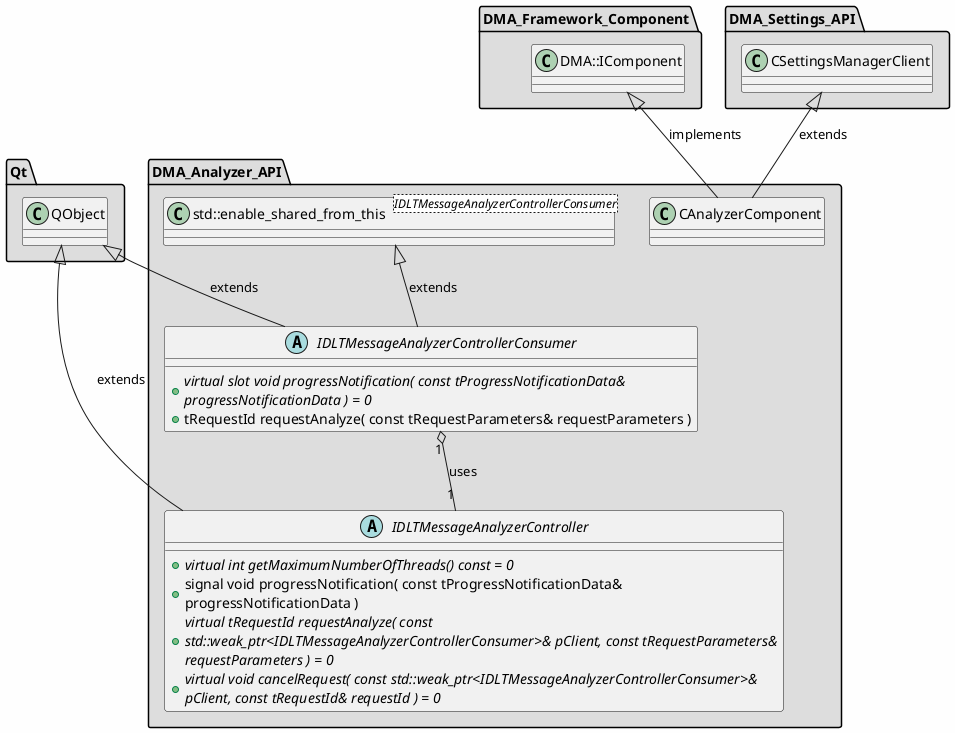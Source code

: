 
@startuml

skinparam backgroundColor #FEFEFE
skinparam wrapWidth 600
package "DMA_Analyzer_API" #DDDDDD
{

class "CAnalyzerComponent"
{
}

abstract class "IDLTMessageAnalyzerController"
{
    + {abstract} virtual int getMaximumNumberOfThreads() const = 0
    + signal void progressNotification( const tProgressNotificationData& progressNotificationData )
    + {abstract} virtual tRequestId requestAnalyze( const std::weak_ptr<IDLTMessageAnalyzerControllerConsumer>& pClient, const tRequestParameters& requestParameters ) = 0
    + {abstract} virtual void cancelRequest( const std::weak_ptr<IDLTMessageAnalyzerControllerConsumer>& pClient, const tRequestId& requestId ) = 0
}

abstract class "IDLTMessageAnalyzerControllerConsumer"
{
    + {abstract} virtual slot void progressNotification( const tProgressNotificationData& progressNotificationData ) = 0
    + tRequestId requestAnalyze( const tRequestParameters& requestParameters )
}

class "std::enable_shared_from_this<IDLTMessageAnalyzerControllerConsumer>" as std::enable_shared_from_this_IDLTMessageAnalyzerControllerConsumer_
{
}

}

package "DMA_Framework_Component" #DDDDDD
{

class "DMA::IComponent"
{
}

}

package "DMA_Settings_API" #DDDDDD
{

class "CSettingsManagerClient"
{
}

}

package "Qt" #DDDDDD
{

class "QObject"
{
}

}

'====================Inheritance section====================
CSettingsManagerClient <|-- CAnalyzerComponent : extends
DMA::IComponent <|-- CAnalyzerComponent : implements
QObject <|-- IDLTMessageAnalyzerController : extends
QObject <|-- IDLTMessageAnalyzerControllerConsumer : extends
std::enable_shared_from_this_IDLTMessageAnalyzerControllerConsumer_ <|-- IDLTMessageAnalyzerControllerConsumer : extends

'====================Dependencies section====================
IDLTMessageAnalyzerControllerConsumer "1" o-- "1" IDLTMessageAnalyzerController : uses

@enduml